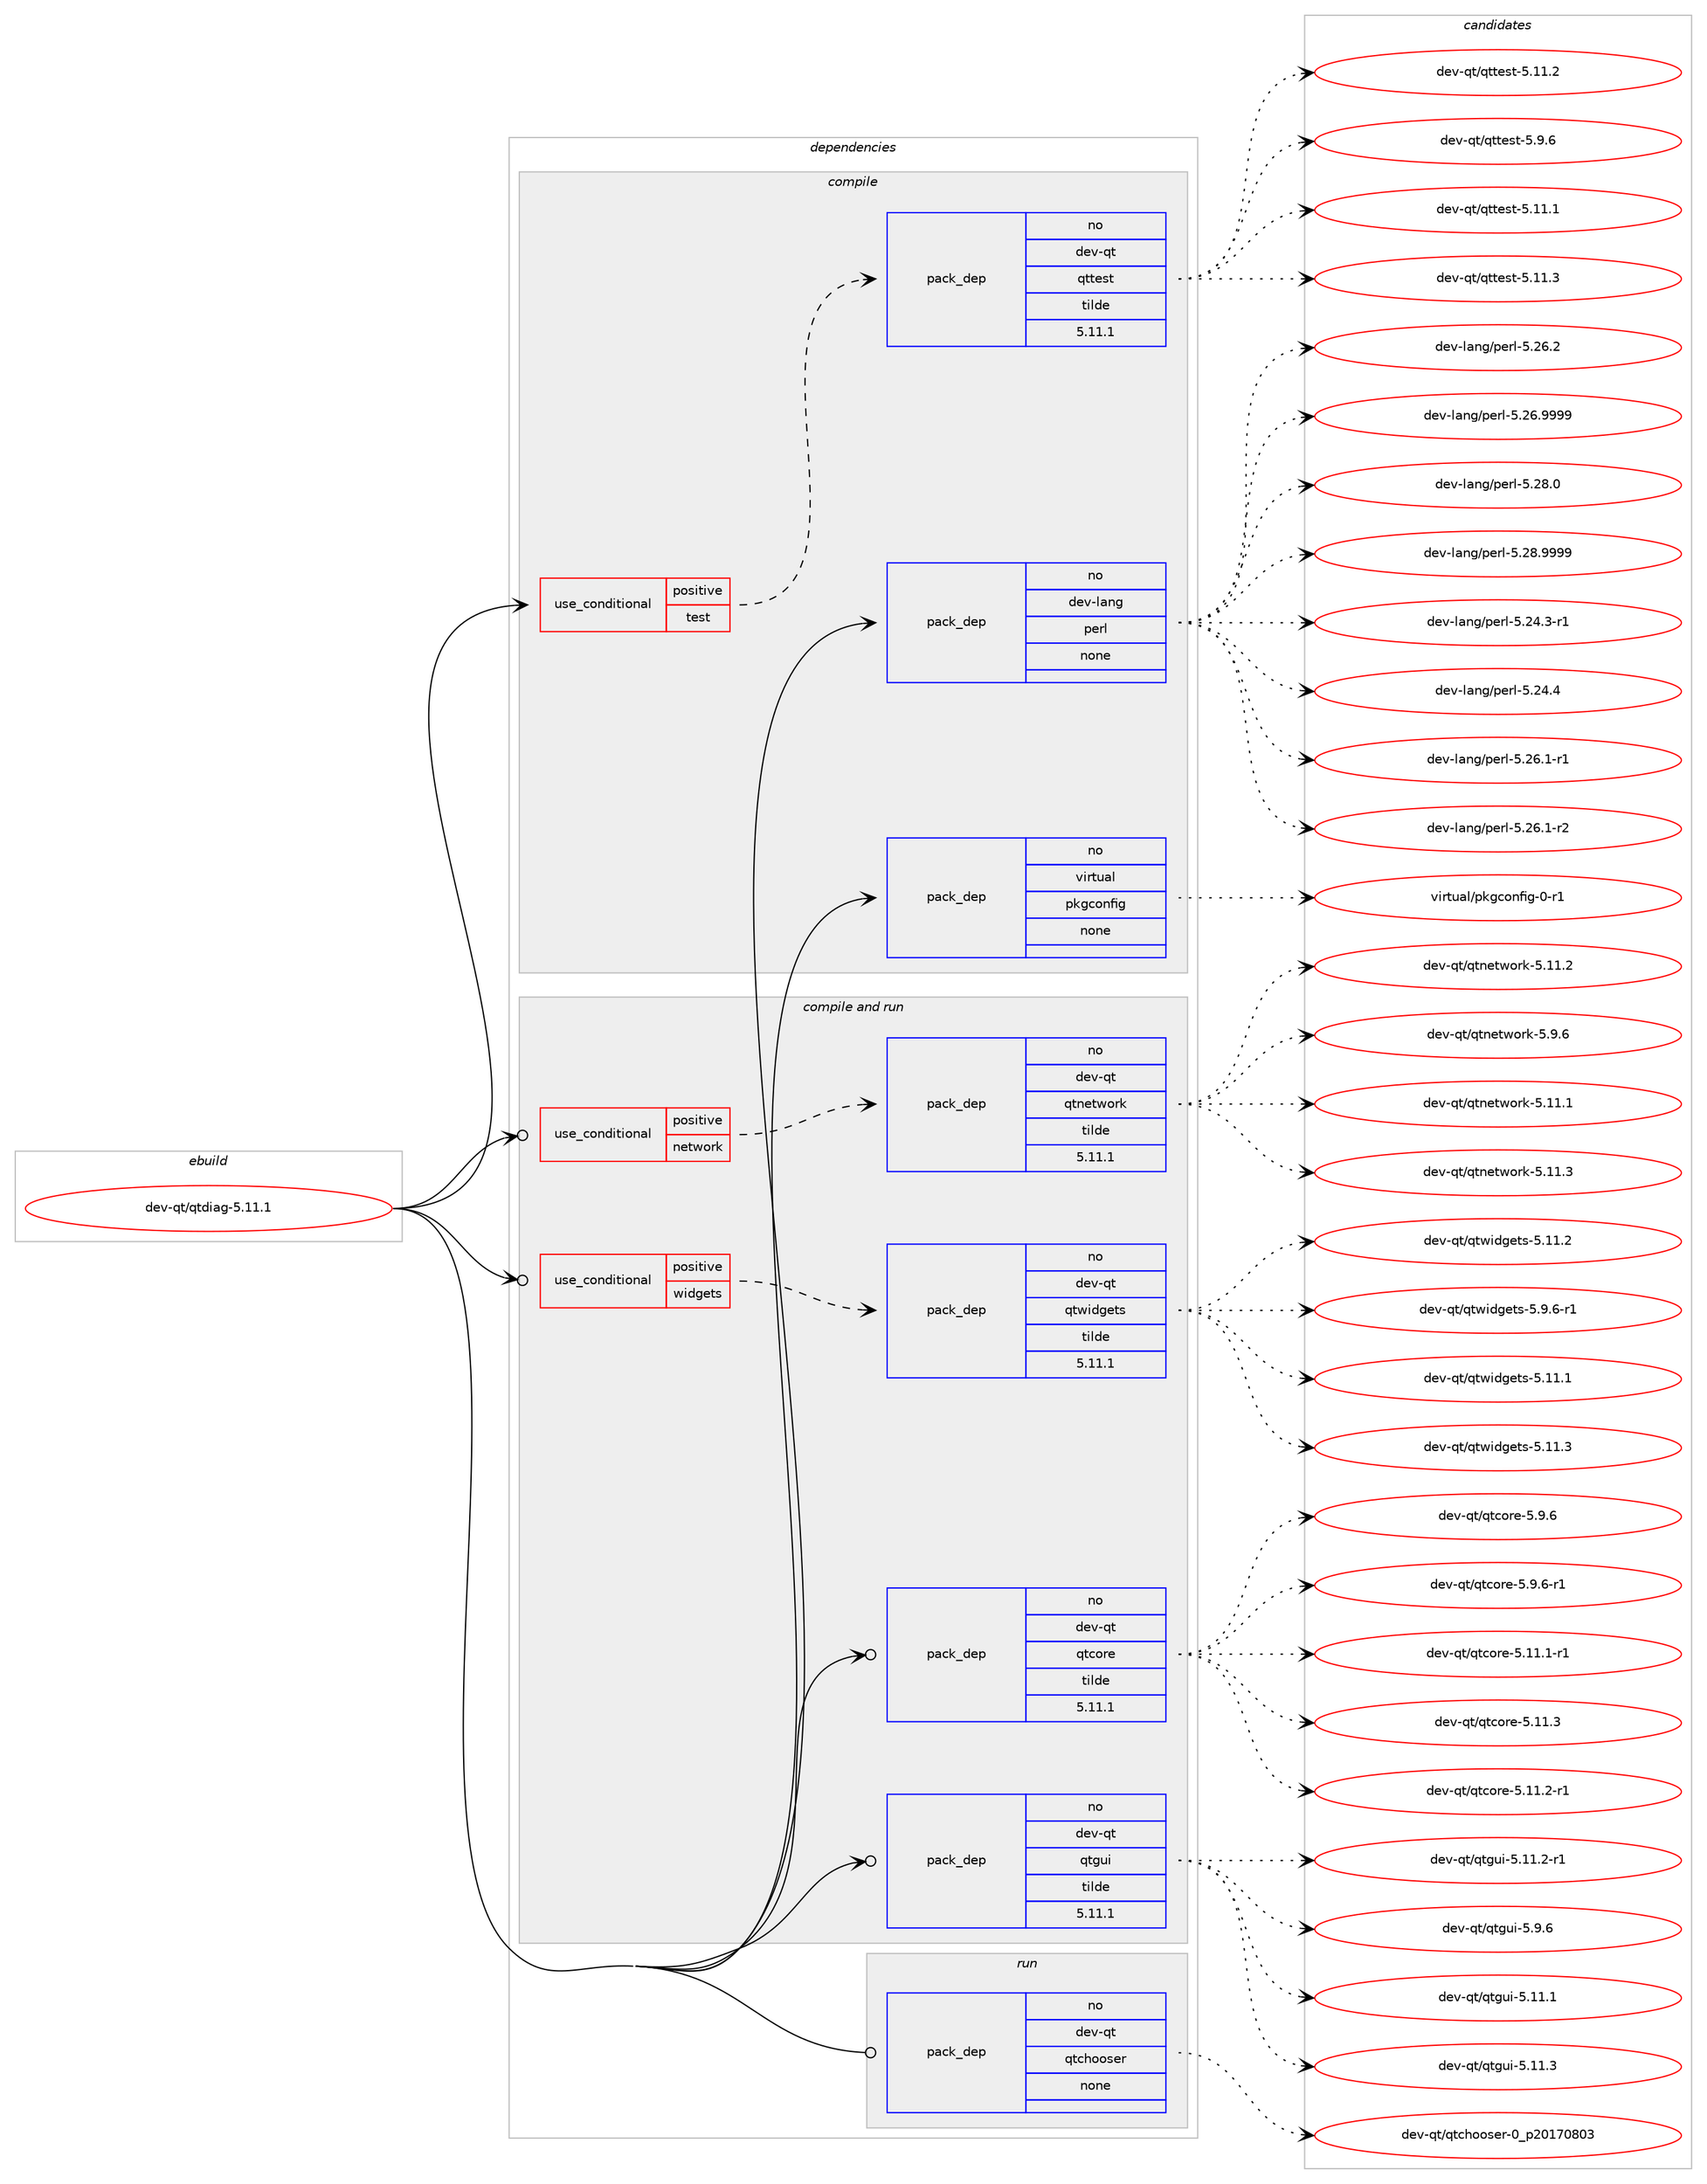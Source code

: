 digraph prolog {

# *************
# Graph options
# *************

newrank=true;
concentrate=true;
compound=true;
graph [rankdir=LR,fontname=Helvetica,fontsize=10,ranksep=1.5];#, ranksep=2.5, nodesep=0.2];
edge  [arrowhead=vee];
node  [fontname=Helvetica,fontsize=10];

# **********
# The ebuild
# **********

subgraph cluster_leftcol {
color=gray;
rank=same;
label=<<i>ebuild</i>>;
id [label="dev-qt/qtdiag-5.11.1", color=red, width=4, href="../dev-qt/qtdiag-5.11.1.svg"];
}

# ****************
# The dependencies
# ****************

subgraph cluster_midcol {
color=gray;
label=<<i>dependencies</i>>;
subgraph cluster_compile {
fillcolor="#eeeeee";
style=filled;
label=<<i>compile</i>>;
subgraph cond320 {
dependency2394 [label=<<TABLE BORDER="0" CELLBORDER="1" CELLSPACING="0" CELLPADDING="4"><TR><TD ROWSPAN="3" CELLPADDING="10">use_conditional</TD></TR><TR><TD>positive</TD></TR><TR><TD>test</TD></TR></TABLE>>, shape=none, color=red];
subgraph pack1993 {
dependency2395 [label=<<TABLE BORDER="0" CELLBORDER="1" CELLSPACING="0" CELLPADDING="4" WIDTH="220"><TR><TD ROWSPAN="6" CELLPADDING="30">pack_dep</TD></TR><TR><TD WIDTH="110">no</TD></TR><TR><TD>dev-qt</TD></TR><TR><TD>qttest</TD></TR><TR><TD>tilde</TD></TR><TR><TD>5.11.1</TD></TR></TABLE>>, shape=none, color=blue];
}
dependency2394:e -> dependency2395:w [weight=20,style="dashed",arrowhead="vee"];
}
id:e -> dependency2394:w [weight=20,style="solid",arrowhead="vee"];
subgraph pack1994 {
dependency2396 [label=<<TABLE BORDER="0" CELLBORDER="1" CELLSPACING="0" CELLPADDING="4" WIDTH="220"><TR><TD ROWSPAN="6" CELLPADDING="30">pack_dep</TD></TR><TR><TD WIDTH="110">no</TD></TR><TR><TD>dev-lang</TD></TR><TR><TD>perl</TD></TR><TR><TD>none</TD></TR><TR><TD></TD></TR></TABLE>>, shape=none, color=blue];
}
id:e -> dependency2396:w [weight=20,style="solid",arrowhead="vee"];
subgraph pack1995 {
dependency2397 [label=<<TABLE BORDER="0" CELLBORDER="1" CELLSPACING="0" CELLPADDING="4" WIDTH="220"><TR><TD ROWSPAN="6" CELLPADDING="30">pack_dep</TD></TR><TR><TD WIDTH="110">no</TD></TR><TR><TD>virtual</TD></TR><TR><TD>pkgconfig</TD></TR><TR><TD>none</TD></TR><TR><TD></TD></TR></TABLE>>, shape=none, color=blue];
}
id:e -> dependency2397:w [weight=20,style="solid",arrowhead="vee"];
}
subgraph cluster_compileandrun {
fillcolor="#eeeeee";
style=filled;
label=<<i>compile and run</i>>;
subgraph cond321 {
dependency2398 [label=<<TABLE BORDER="0" CELLBORDER="1" CELLSPACING="0" CELLPADDING="4"><TR><TD ROWSPAN="3" CELLPADDING="10">use_conditional</TD></TR><TR><TD>positive</TD></TR><TR><TD>network</TD></TR></TABLE>>, shape=none, color=red];
subgraph pack1996 {
dependency2399 [label=<<TABLE BORDER="0" CELLBORDER="1" CELLSPACING="0" CELLPADDING="4" WIDTH="220"><TR><TD ROWSPAN="6" CELLPADDING="30">pack_dep</TD></TR><TR><TD WIDTH="110">no</TD></TR><TR><TD>dev-qt</TD></TR><TR><TD>qtnetwork</TD></TR><TR><TD>tilde</TD></TR><TR><TD>5.11.1</TD></TR></TABLE>>, shape=none, color=blue];
}
dependency2398:e -> dependency2399:w [weight=20,style="dashed",arrowhead="vee"];
}
id:e -> dependency2398:w [weight=20,style="solid",arrowhead="odotvee"];
subgraph cond322 {
dependency2400 [label=<<TABLE BORDER="0" CELLBORDER="1" CELLSPACING="0" CELLPADDING="4"><TR><TD ROWSPAN="3" CELLPADDING="10">use_conditional</TD></TR><TR><TD>positive</TD></TR><TR><TD>widgets</TD></TR></TABLE>>, shape=none, color=red];
subgraph pack1997 {
dependency2401 [label=<<TABLE BORDER="0" CELLBORDER="1" CELLSPACING="0" CELLPADDING="4" WIDTH="220"><TR><TD ROWSPAN="6" CELLPADDING="30">pack_dep</TD></TR><TR><TD WIDTH="110">no</TD></TR><TR><TD>dev-qt</TD></TR><TR><TD>qtwidgets</TD></TR><TR><TD>tilde</TD></TR><TR><TD>5.11.1</TD></TR></TABLE>>, shape=none, color=blue];
}
dependency2400:e -> dependency2401:w [weight=20,style="dashed",arrowhead="vee"];
}
id:e -> dependency2400:w [weight=20,style="solid",arrowhead="odotvee"];
subgraph pack1998 {
dependency2402 [label=<<TABLE BORDER="0" CELLBORDER="1" CELLSPACING="0" CELLPADDING="4" WIDTH="220"><TR><TD ROWSPAN="6" CELLPADDING="30">pack_dep</TD></TR><TR><TD WIDTH="110">no</TD></TR><TR><TD>dev-qt</TD></TR><TR><TD>qtcore</TD></TR><TR><TD>tilde</TD></TR><TR><TD>5.11.1</TD></TR></TABLE>>, shape=none, color=blue];
}
id:e -> dependency2402:w [weight=20,style="solid",arrowhead="odotvee"];
subgraph pack1999 {
dependency2403 [label=<<TABLE BORDER="0" CELLBORDER="1" CELLSPACING="0" CELLPADDING="4" WIDTH="220"><TR><TD ROWSPAN="6" CELLPADDING="30">pack_dep</TD></TR><TR><TD WIDTH="110">no</TD></TR><TR><TD>dev-qt</TD></TR><TR><TD>qtgui</TD></TR><TR><TD>tilde</TD></TR><TR><TD>5.11.1</TD></TR></TABLE>>, shape=none, color=blue];
}
id:e -> dependency2403:w [weight=20,style="solid",arrowhead="odotvee"];
}
subgraph cluster_run {
fillcolor="#eeeeee";
style=filled;
label=<<i>run</i>>;
subgraph pack2000 {
dependency2404 [label=<<TABLE BORDER="0" CELLBORDER="1" CELLSPACING="0" CELLPADDING="4" WIDTH="220"><TR><TD ROWSPAN="6" CELLPADDING="30">pack_dep</TD></TR><TR><TD WIDTH="110">no</TD></TR><TR><TD>dev-qt</TD></TR><TR><TD>qtchooser</TD></TR><TR><TD>none</TD></TR><TR><TD></TD></TR></TABLE>>, shape=none, color=blue];
}
id:e -> dependency2404:w [weight=20,style="solid",arrowhead="odot"];
}
}

# **************
# The candidates
# **************

subgraph cluster_choices {
rank=same;
color=gray;
label=<<i>candidates</i>>;

subgraph choice1993 {
color=black;
nodesep=1;
choice100101118451131164711311611610111511645534649494650 [label="dev-qt/qttest-5.11.2", color=red, width=4,href="../dev-qt/qttest-5.11.2.svg"];
choice1001011184511311647113116116101115116455346574654 [label="dev-qt/qttest-5.9.6", color=red, width=4,href="../dev-qt/qttest-5.9.6.svg"];
choice100101118451131164711311611610111511645534649494649 [label="dev-qt/qttest-5.11.1", color=red, width=4,href="../dev-qt/qttest-5.11.1.svg"];
choice100101118451131164711311611610111511645534649494651 [label="dev-qt/qttest-5.11.3", color=red, width=4,href="../dev-qt/qttest-5.11.3.svg"];
dependency2395:e -> choice100101118451131164711311611610111511645534649494650:w [style=dotted,weight="100"];
dependency2395:e -> choice1001011184511311647113116116101115116455346574654:w [style=dotted,weight="100"];
dependency2395:e -> choice100101118451131164711311611610111511645534649494649:w [style=dotted,weight="100"];
dependency2395:e -> choice100101118451131164711311611610111511645534649494651:w [style=dotted,weight="100"];
}
subgraph choice1994 {
color=black;
nodesep=1;
choice100101118451089711010347112101114108455346505246514511449 [label="dev-lang/perl-5.24.3-r1", color=red, width=4,href="../dev-lang/perl-5.24.3-r1.svg"];
choice10010111845108971101034711210111410845534650524652 [label="dev-lang/perl-5.24.4", color=red, width=4,href="../dev-lang/perl-5.24.4.svg"];
choice100101118451089711010347112101114108455346505446494511449 [label="dev-lang/perl-5.26.1-r1", color=red, width=4,href="../dev-lang/perl-5.26.1-r1.svg"];
choice100101118451089711010347112101114108455346505446494511450 [label="dev-lang/perl-5.26.1-r2", color=red, width=4,href="../dev-lang/perl-5.26.1-r2.svg"];
choice10010111845108971101034711210111410845534650544650 [label="dev-lang/perl-5.26.2", color=red, width=4,href="../dev-lang/perl-5.26.2.svg"];
choice10010111845108971101034711210111410845534650544657575757 [label="dev-lang/perl-5.26.9999", color=red, width=4,href="../dev-lang/perl-5.26.9999.svg"];
choice10010111845108971101034711210111410845534650564648 [label="dev-lang/perl-5.28.0", color=red, width=4,href="../dev-lang/perl-5.28.0.svg"];
choice10010111845108971101034711210111410845534650564657575757 [label="dev-lang/perl-5.28.9999", color=red, width=4,href="../dev-lang/perl-5.28.9999.svg"];
dependency2396:e -> choice100101118451089711010347112101114108455346505246514511449:w [style=dotted,weight="100"];
dependency2396:e -> choice10010111845108971101034711210111410845534650524652:w [style=dotted,weight="100"];
dependency2396:e -> choice100101118451089711010347112101114108455346505446494511449:w [style=dotted,weight="100"];
dependency2396:e -> choice100101118451089711010347112101114108455346505446494511450:w [style=dotted,weight="100"];
dependency2396:e -> choice10010111845108971101034711210111410845534650544650:w [style=dotted,weight="100"];
dependency2396:e -> choice10010111845108971101034711210111410845534650544657575757:w [style=dotted,weight="100"];
dependency2396:e -> choice10010111845108971101034711210111410845534650564648:w [style=dotted,weight="100"];
dependency2396:e -> choice10010111845108971101034711210111410845534650564657575757:w [style=dotted,weight="100"];
}
subgraph choice1995 {
color=black;
nodesep=1;
choice11810511411611797108471121071039911111010210510345484511449 [label="virtual/pkgconfig-0-r1", color=red, width=4,href="../virtual/pkgconfig-0-r1.svg"];
dependency2397:e -> choice11810511411611797108471121071039911111010210510345484511449:w [style=dotted,weight="100"];
}
subgraph choice1996 {
color=black;
nodesep=1;
choice100101118451131164711311611010111611911111410745534649494650 [label="dev-qt/qtnetwork-5.11.2", color=red, width=4,href="../dev-qt/qtnetwork-5.11.2.svg"];
choice1001011184511311647113116110101116119111114107455346574654 [label="dev-qt/qtnetwork-5.9.6", color=red, width=4,href="../dev-qt/qtnetwork-5.9.6.svg"];
choice100101118451131164711311611010111611911111410745534649494649 [label="dev-qt/qtnetwork-5.11.1", color=red, width=4,href="../dev-qt/qtnetwork-5.11.1.svg"];
choice100101118451131164711311611010111611911111410745534649494651 [label="dev-qt/qtnetwork-5.11.3", color=red, width=4,href="../dev-qt/qtnetwork-5.11.3.svg"];
dependency2399:e -> choice100101118451131164711311611010111611911111410745534649494650:w [style=dotted,weight="100"];
dependency2399:e -> choice1001011184511311647113116110101116119111114107455346574654:w [style=dotted,weight="100"];
dependency2399:e -> choice100101118451131164711311611010111611911111410745534649494649:w [style=dotted,weight="100"];
dependency2399:e -> choice100101118451131164711311611010111611911111410745534649494651:w [style=dotted,weight="100"];
}
subgraph choice1997 {
color=black;
nodesep=1;
choice100101118451131164711311611910510010310111611545534649494650 [label="dev-qt/qtwidgets-5.11.2", color=red, width=4,href="../dev-qt/qtwidgets-5.11.2.svg"];
choice10010111845113116471131161191051001031011161154553465746544511449 [label="dev-qt/qtwidgets-5.9.6-r1", color=red, width=4,href="../dev-qt/qtwidgets-5.9.6-r1.svg"];
choice100101118451131164711311611910510010310111611545534649494649 [label="dev-qt/qtwidgets-5.11.1", color=red, width=4,href="../dev-qt/qtwidgets-5.11.1.svg"];
choice100101118451131164711311611910510010310111611545534649494651 [label="dev-qt/qtwidgets-5.11.3", color=red, width=4,href="../dev-qt/qtwidgets-5.11.3.svg"];
dependency2401:e -> choice100101118451131164711311611910510010310111611545534649494650:w [style=dotted,weight="100"];
dependency2401:e -> choice10010111845113116471131161191051001031011161154553465746544511449:w [style=dotted,weight="100"];
dependency2401:e -> choice100101118451131164711311611910510010310111611545534649494649:w [style=dotted,weight="100"];
dependency2401:e -> choice100101118451131164711311611910510010310111611545534649494651:w [style=dotted,weight="100"];
}
subgraph choice1998 {
color=black;
nodesep=1;
choice100101118451131164711311699111114101455346494946504511449 [label="dev-qt/qtcore-5.11.2-r1", color=red, width=4,href="../dev-qt/qtcore-5.11.2-r1.svg"];
choice100101118451131164711311699111114101455346574654 [label="dev-qt/qtcore-5.9.6", color=red, width=4,href="../dev-qt/qtcore-5.9.6.svg"];
choice1001011184511311647113116991111141014553465746544511449 [label="dev-qt/qtcore-5.9.6-r1", color=red, width=4,href="../dev-qt/qtcore-5.9.6-r1.svg"];
choice100101118451131164711311699111114101455346494946494511449 [label="dev-qt/qtcore-5.11.1-r1", color=red, width=4,href="../dev-qt/qtcore-5.11.1-r1.svg"];
choice10010111845113116471131169911111410145534649494651 [label="dev-qt/qtcore-5.11.3", color=red, width=4,href="../dev-qt/qtcore-5.11.3.svg"];
dependency2402:e -> choice100101118451131164711311699111114101455346494946504511449:w [style=dotted,weight="100"];
dependency2402:e -> choice100101118451131164711311699111114101455346574654:w [style=dotted,weight="100"];
dependency2402:e -> choice1001011184511311647113116991111141014553465746544511449:w [style=dotted,weight="100"];
dependency2402:e -> choice100101118451131164711311699111114101455346494946494511449:w [style=dotted,weight="100"];
dependency2402:e -> choice10010111845113116471131169911111410145534649494651:w [style=dotted,weight="100"];
}
subgraph choice1999 {
color=black;
nodesep=1;
choice1001011184511311647113116103117105455346494946504511449 [label="dev-qt/qtgui-5.11.2-r1", color=red, width=4,href="../dev-qt/qtgui-5.11.2-r1.svg"];
choice1001011184511311647113116103117105455346574654 [label="dev-qt/qtgui-5.9.6", color=red, width=4,href="../dev-qt/qtgui-5.9.6.svg"];
choice100101118451131164711311610311710545534649494649 [label="dev-qt/qtgui-5.11.1", color=red, width=4,href="../dev-qt/qtgui-5.11.1.svg"];
choice100101118451131164711311610311710545534649494651 [label="dev-qt/qtgui-5.11.3", color=red, width=4,href="../dev-qt/qtgui-5.11.3.svg"];
dependency2403:e -> choice1001011184511311647113116103117105455346494946504511449:w [style=dotted,weight="100"];
dependency2403:e -> choice1001011184511311647113116103117105455346574654:w [style=dotted,weight="100"];
dependency2403:e -> choice100101118451131164711311610311710545534649494649:w [style=dotted,weight="100"];
dependency2403:e -> choice100101118451131164711311610311710545534649494651:w [style=dotted,weight="100"];
}
subgraph choice2000 {
color=black;
nodesep=1;
choice1001011184511311647113116991041111111151011144548951125048495548564851 [label="dev-qt/qtchooser-0_p20170803", color=red, width=4,href="../dev-qt/qtchooser-0_p20170803.svg"];
dependency2404:e -> choice1001011184511311647113116991041111111151011144548951125048495548564851:w [style=dotted,weight="100"];
}
}

}
